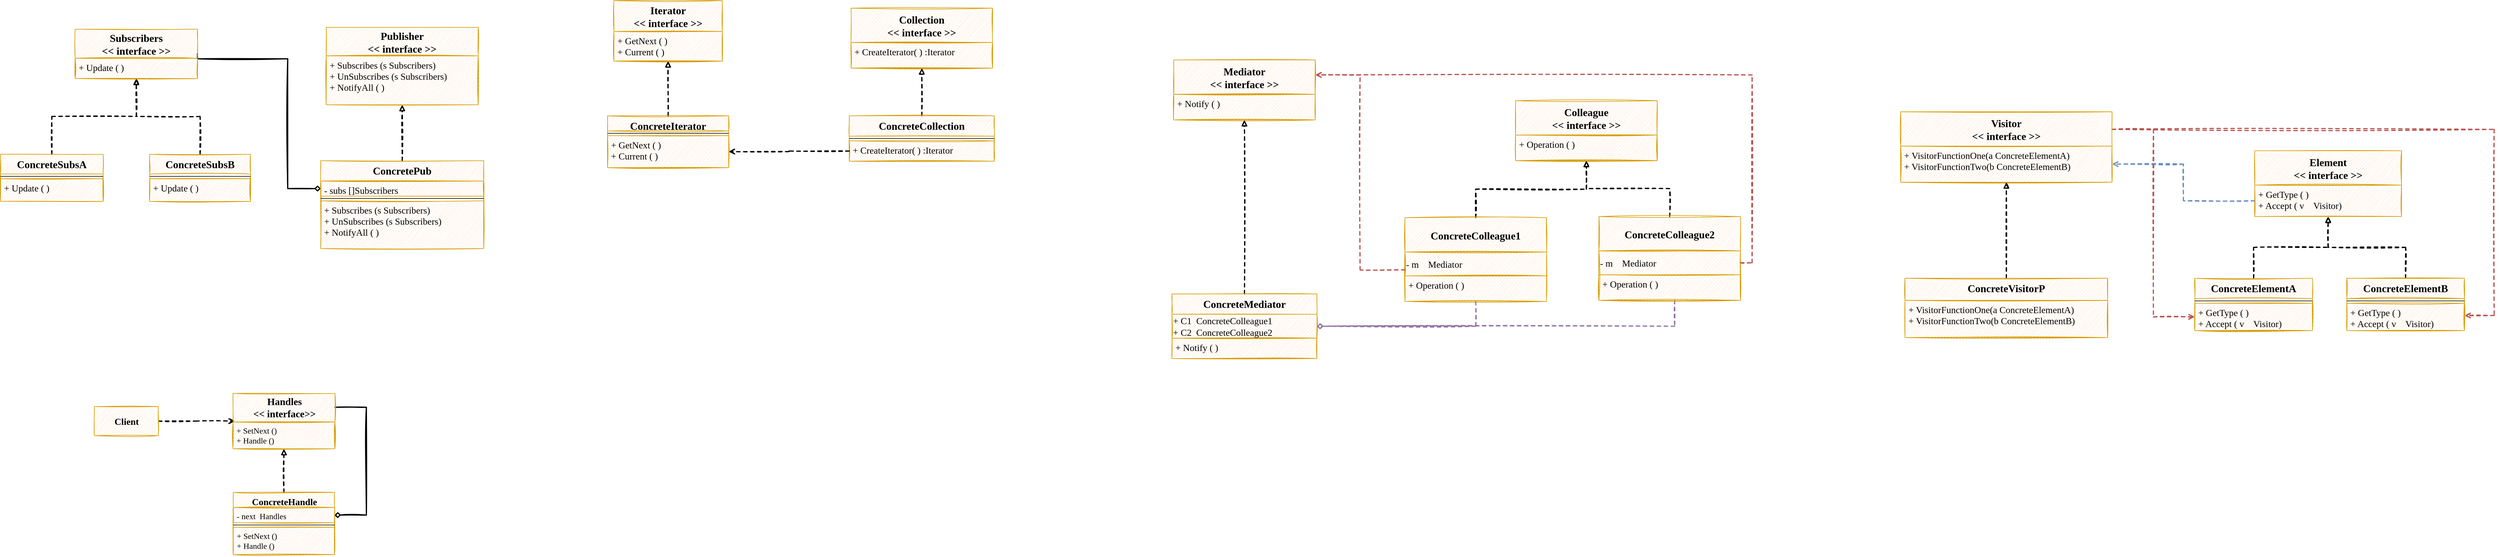 <mxfile version="14.2.9" type="github">
  <diagram id="C5RBs43oDa-KdzZeNtuy" name="Page-1">
    <mxGraphModel dx="2421" dy="2645" grid="0" gridSize="10" guides="1" tooltips="1" connect="1" arrows="1" fold="1" page="0" pageScale="1" pageWidth="827" pageHeight="1169" background="none" math="0" shadow="0">
      <root>
        <mxCell id="WIyWlLk6GJQsqaUBKTNV-0" />
        <mxCell id="WIyWlLk6GJQsqaUBKTNV-1" parent="WIyWlLk6GJQsqaUBKTNV-0" />
        <mxCell id="XIejRgDFtwljpBGYO8t2-9" style="edgeStyle=orthogonalEdgeStyle;rounded=0;sketch=1;orthogonalLoop=1;jettySize=auto;html=1;exitX=1;exitY=0.5;exitDx=0;exitDy=0;entryX=0.018;entryY=-0.029;entryDx=0;entryDy=0;entryPerimeter=0;startSize=26;fontFamily=Comic Sans MS;fontSize=16;jumpSize=6;strokeWidth=2;dashed=1;endArrow=open;endFill=0;" edge="1" parent="WIyWlLk6GJQsqaUBKTNV-1" source="XIejRgDFtwljpBGYO8t2-0" target="XIejRgDFtwljpBGYO8t2-2">
          <mxGeometry relative="1" as="geometry" />
        </mxCell>
        <mxCell id="XIejRgDFtwljpBGYO8t2-0" value="Client" style="html=1;sketch=1;rounded=0;fillColor=#ffe6cc;strokeColor=#d79b00;fontFamily=Comic Sans MS;fontStyle=1;fontSize=16;" vertex="1" parent="WIyWlLk6GJQsqaUBKTNV-1">
          <mxGeometry x="-992" y="-1099.5" width="110" height="50" as="geometry" />
        </mxCell>
        <mxCell id="XIejRgDFtwljpBGYO8t2-12" style="edgeStyle=orthogonalEdgeStyle;rounded=0;sketch=1;jumpSize=6;orthogonalLoop=1;jettySize=auto;html=1;exitX=1;exitY=0.25;exitDx=0;exitDy=0;entryX=1;entryY=0.5;entryDx=0;entryDy=0;startSize=26;endArrow=diamond;endFill=0;strokeWidth=2;fontFamily=Comic Sans MS;fontSize=16;" edge="1" parent="WIyWlLk6GJQsqaUBKTNV-1" source="XIejRgDFtwljpBGYO8t2-1" target="XIejRgDFtwljpBGYO8t2-6">
          <mxGeometry relative="1" as="geometry">
            <Array as="points">
              <mxPoint x="-525" y="-1098" />
              <mxPoint x="-525" y="-913" />
            </Array>
          </mxGeometry>
        </mxCell>
        <mxCell id="XIejRgDFtwljpBGYO8t2-1" value="&lt;font style=&quot;font-size: 17px&quot;&gt;Handles&lt;br&gt;&amp;lt;&amp;lt; interface&amp;gt;&amp;gt;&lt;br&gt;&lt;/font&gt;" style="swimlane;fontStyle=1;childLayout=stackLayout;horizontal=1;startSize=49;fillColor=#ffe6cc;horizontalStack=0;resizeParent=1;resizeParentMax=0;resizeLast=0;collapsible=1;marginBottom=0;rounded=0;sketch=1;strokeColor=#d79b00;html=1;fontFamily=Comic Sans MS;fontSize=16;" vertex="1" parent="WIyWlLk6GJQsqaUBKTNV-1">
          <mxGeometry x="-754" y="-1122" width="175" height="95" as="geometry" />
        </mxCell>
        <mxCell id="XIejRgDFtwljpBGYO8t2-2" value="+ SetNext ()&#xa;+ Handle ()" style="text;strokeColor=#d79b00;fillColor=#ffe6cc;align=left;verticalAlign=top;spacingLeft=4;spacingRight=4;overflow=hidden;rotatable=0;points=[[0,0.5],[1,0.5]];portConstraint=eastwest;sketch=1;fontFamily=Comic Sans MS;fontSize=14;" vertex="1" parent="XIejRgDFtwljpBGYO8t2-1">
          <mxGeometry y="49" width="175" height="46" as="geometry" />
        </mxCell>
        <mxCell id="XIejRgDFtwljpBGYO8t2-11" style="edgeStyle=orthogonalEdgeStyle;rounded=0;sketch=1;jumpSize=6;orthogonalLoop=1;jettySize=auto;html=1;exitX=0.5;exitY=0;exitDx=0;exitDy=0;dashed=1;startSize=26;endArrow=block;endFill=0;strokeWidth=2;fontFamily=Comic Sans MS;fontSize=16;" edge="1" parent="WIyWlLk6GJQsqaUBKTNV-1" source="XIejRgDFtwljpBGYO8t2-5" target="XIejRgDFtwljpBGYO8t2-1">
          <mxGeometry relative="1" as="geometry" />
        </mxCell>
        <mxCell id="XIejRgDFtwljpBGYO8t2-5" value="ConcreteHandle" style="swimlane;fontStyle=1;align=center;verticalAlign=top;childLayout=stackLayout;horizontal=1;startSize=26;horizontalStack=0;resizeParent=1;resizeParentMax=0;resizeLast=0;collapsible=1;marginBottom=0;rounded=0;sketch=1;strokeColor=#d79b00;fillColor=#ffe6cc;fontFamily=Comic Sans MS;fontSize=16;html=1;" vertex="1" parent="WIyWlLk6GJQsqaUBKTNV-1">
          <mxGeometry x="-753.5" y="-952" width="174" height="107" as="geometry" />
        </mxCell>
        <mxCell id="XIejRgDFtwljpBGYO8t2-6" value="- next  Handles" style="text;strokeColor=#d79b00;fillColor=#ffe6cc;align=left;verticalAlign=top;spacingLeft=4;spacingRight=4;overflow=hidden;rotatable=0;points=[[0,0.5],[1,0.5]];portConstraint=eastwest;sketch=1;fontFamily=Comic Sans MS;fontSize=14;" vertex="1" parent="XIejRgDFtwljpBGYO8t2-5">
          <mxGeometry y="26" width="174" height="26" as="geometry" />
        </mxCell>
        <mxCell id="XIejRgDFtwljpBGYO8t2-7" value="" style="line;strokeWidth=1;fillColor=none;align=left;verticalAlign=middle;spacingTop=-1;spacingLeft=3;spacingRight=3;rotatable=0;labelPosition=right;points=[];portConstraint=eastwest;" vertex="1" parent="XIejRgDFtwljpBGYO8t2-5">
          <mxGeometry y="52" width="174" height="8" as="geometry" />
        </mxCell>
        <mxCell id="XIejRgDFtwljpBGYO8t2-8" value="+ SetNext ()&#xa;+ Handle ()" style="text;strokeColor=#d79b00;fillColor=#ffe6cc;align=left;verticalAlign=top;spacingLeft=4;spacingRight=4;overflow=hidden;rotatable=0;points=[[0,0.5],[1,0.5]];portConstraint=eastwest;sketch=1;fontFamily=Comic Sans MS;fontSize=14;" vertex="1" parent="XIejRgDFtwljpBGYO8t2-5">
          <mxGeometry y="60" width="174" height="47" as="geometry" />
        </mxCell>
        <mxCell id="XIejRgDFtwljpBGYO8t2-17" value="Publisher&#xa;&lt;&lt; interface &gt;&gt;" style="swimlane;fontStyle=1;childLayout=stackLayout;horizontal=1;startSize=49;fillColor=#ffe6cc;horizontalStack=0;resizeParent=1;resizeParentMax=0;resizeLast=0;collapsible=1;marginBottom=0;sketch=1;strokeColor=#d79b00;fontFamily=Comic Sans MS;fontSize=18;align=center;" vertex="1" parent="WIyWlLk6GJQsqaUBKTNV-1">
          <mxGeometry x="-594" y="-1751" width="261" height="133" as="geometry" />
        </mxCell>
        <mxCell id="XIejRgDFtwljpBGYO8t2-18" value="+ Subscribes (s Subscribers)&#xa;+ UnSubscribes (s Subscribers)&#xa;+ NotifyAll ( )" style="text;strokeColor=#d79b00;fillColor=#ffe6cc;align=left;verticalAlign=top;spacingLeft=4;spacingRight=4;overflow=hidden;rotatable=0;points=[[0,0.5],[1,0.5]];portConstraint=eastwest;sketch=1;fontFamily=Comic Sans MS;fontSize=16;" vertex="1" parent="XIejRgDFtwljpBGYO8t2-17">
          <mxGeometry y="49" width="261" height="84" as="geometry" />
        </mxCell>
        <mxCell id="XIejRgDFtwljpBGYO8t2-39" style="edgeStyle=orthogonalEdgeStyle;rounded=0;sketch=1;jumpSize=6;orthogonalLoop=1;jettySize=auto;html=1;exitX=1;exitY=0.5;exitDx=0;exitDy=0;entryX=0;entryY=0.5;entryDx=0;entryDy=0;startSize=26;endArrow=diamond;endFill=0;strokeWidth=2;fontFamily=Comic Sans MS;fontSize=16;" edge="1" parent="WIyWlLk6GJQsqaUBKTNV-1" source="XIejRgDFtwljpBGYO8t2-21" target="XIejRgDFtwljpBGYO8t2-26">
          <mxGeometry relative="1" as="geometry">
            <Array as="points">
              <mxPoint x="-660" y="-1697" />
              <mxPoint x="-660" y="-1474" />
            </Array>
          </mxGeometry>
        </mxCell>
        <mxCell id="XIejRgDFtwljpBGYO8t2-21" value="Subscribers&#xa;&lt;&lt; interface &gt;&gt;" style="swimlane;fontStyle=1;childLayout=stackLayout;horizontal=1;startSize=50;fillColor=#ffe6cc;horizontalStack=0;resizeParent=1;resizeParentMax=0;resizeLast=0;collapsible=1;marginBottom=0;sketch=1;strokeColor=#d79b00;fontFamily=Comic Sans MS;fontSize=18;align=center;" vertex="1" parent="WIyWlLk6GJQsqaUBKTNV-1">
          <mxGeometry x="-1025" y="-1748" width="210" height="85" as="geometry" />
        </mxCell>
        <mxCell id="XIejRgDFtwljpBGYO8t2-22" value="+ Update ( )" style="text;strokeColor=#d79b00;fillColor=#ffe6cc;align=left;verticalAlign=top;spacingLeft=4;spacingRight=4;overflow=hidden;rotatable=0;points=[[0,0.5],[1,0.5]];portConstraint=eastwest;sketch=1;fontFamily=Comic Sans MS;fontSize=16;" vertex="1" parent="XIejRgDFtwljpBGYO8t2-21">
          <mxGeometry y="50" width="210" height="35" as="geometry" />
        </mxCell>
        <mxCell id="XIejRgDFtwljpBGYO8t2-38" style="edgeStyle=orthogonalEdgeStyle;rounded=0;sketch=1;jumpSize=6;orthogonalLoop=1;jettySize=auto;html=1;exitX=0.5;exitY=0;exitDx=0;exitDy=0;dashed=1;startSize=26;endArrow=block;endFill=0;strokeWidth=2;fontFamily=Comic Sans MS;fontSize=16;" edge="1" parent="WIyWlLk6GJQsqaUBKTNV-1" source="XIejRgDFtwljpBGYO8t2-25" target="XIejRgDFtwljpBGYO8t2-17">
          <mxGeometry relative="1" as="geometry" />
        </mxCell>
        <mxCell id="XIejRgDFtwljpBGYO8t2-25" value="ConcretePub" style="swimlane;fontStyle=1;align=center;verticalAlign=top;childLayout=stackLayout;horizontal=1;startSize=35;horizontalStack=0;resizeParent=1;resizeParentMax=0;resizeLast=0;collapsible=1;marginBottom=0;sketch=1;strokeColor=#d79b00;fillColor=#ffe6cc;gradientColor=none;fontFamily=Comic Sans MS;fontSize=18;" vertex="1" parent="WIyWlLk6GJQsqaUBKTNV-1">
          <mxGeometry x="-603.5" y="-1522" width="280" height="151" as="geometry" />
        </mxCell>
        <mxCell id="XIejRgDFtwljpBGYO8t2-26" value="- subs []Subscribers" style="text;strokeColor=#d79b00;fillColor=#ffe6cc;align=left;verticalAlign=top;spacingLeft=4;spacingRight=4;overflow=hidden;rotatable=0;points=[[0,0.5],[1,0.5]];portConstraint=eastwest;fontFamily=Comic Sans MS;fontSize=16;sketch=1;" vertex="1" parent="XIejRgDFtwljpBGYO8t2-25">
          <mxGeometry y="35" width="280" height="26" as="geometry" />
        </mxCell>
        <mxCell id="XIejRgDFtwljpBGYO8t2-27" value="" style="line;strokeWidth=1;fillColor=none;align=left;verticalAlign=middle;spacingTop=-1;spacingLeft=3;spacingRight=3;rotatable=0;labelPosition=right;points=[];portConstraint=eastwest;" vertex="1" parent="XIejRgDFtwljpBGYO8t2-25">
          <mxGeometry y="61" width="280" height="8" as="geometry" />
        </mxCell>
        <mxCell id="XIejRgDFtwljpBGYO8t2-28" value="+ Subscribes (s Subscribers)&#xa;+ UnSubscribes (s Subscribers)&#xa;+ NotifyAll ( )" style="text;strokeColor=#d79b00;fillColor=#ffe6cc;align=left;verticalAlign=top;spacingLeft=4;spacingRight=4;overflow=hidden;rotatable=0;points=[[0,0.5],[1,0.5]];portConstraint=eastwest;fontFamily=Comic Sans MS;fontSize=16;sketch=1;" vertex="1" parent="XIejRgDFtwljpBGYO8t2-25">
          <mxGeometry y="69" width="280" height="82" as="geometry" />
        </mxCell>
        <mxCell id="XIejRgDFtwljpBGYO8t2-36" style="edgeStyle=orthogonalEdgeStyle;rounded=0;sketch=1;jumpSize=6;orthogonalLoop=1;jettySize=auto;html=1;exitX=0.5;exitY=0;exitDx=0;exitDy=0;startSize=26;endArrow=block;endFill=0;strokeWidth=2;fontFamily=Comic Sans MS;fontSize=16;dashed=1;" edge="1" parent="WIyWlLk6GJQsqaUBKTNV-1" source="XIejRgDFtwljpBGYO8t2-29" target="XIejRgDFtwljpBGYO8t2-21">
          <mxGeometry relative="1" as="geometry" />
        </mxCell>
        <mxCell id="XIejRgDFtwljpBGYO8t2-29" value="ConcreteSubsA" style="swimlane;fontStyle=1;align=center;verticalAlign=top;childLayout=stackLayout;horizontal=1;startSize=34;horizontalStack=0;resizeParent=1;resizeParentMax=0;resizeLast=0;collapsible=1;marginBottom=0;sketch=1;strokeColor=#d79b00;fillColor=#ffe6cc;gradientColor=none;fontFamily=Comic Sans MS;fontSize=18;" vertex="1" parent="WIyWlLk6GJQsqaUBKTNV-1">
          <mxGeometry x="-1153" y="-1533" width="176" height="81" as="geometry" />
        </mxCell>
        <mxCell id="XIejRgDFtwljpBGYO8t2-31" value="" style="line;strokeWidth=1;fillColor=none;align=left;verticalAlign=middle;spacingTop=-1;spacingLeft=3;spacingRight=3;rotatable=0;labelPosition=right;points=[];portConstraint=eastwest;" vertex="1" parent="XIejRgDFtwljpBGYO8t2-29">
          <mxGeometry y="34" width="176" height="8" as="geometry" />
        </mxCell>
        <mxCell id="XIejRgDFtwljpBGYO8t2-32" value="+ Update ( )" style="text;strokeColor=#d79b00;fillColor=#ffe6cc;align=left;verticalAlign=top;spacingLeft=4;spacingRight=4;overflow=hidden;rotatable=0;points=[[0,0.5],[1,0.5]];portConstraint=eastwest;sketch=1;fontFamily=Comic Sans MS;fontSize=16;" vertex="1" parent="XIejRgDFtwljpBGYO8t2-29">
          <mxGeometry y="42" width="176" height="39" as="geometry" />
        </mxCell>
        <mxCell id="XIejRgDFtwljpBGYO8t2-40" style="edgeStyle=orthogonalEdgeStyle;rounded=0;sketch=1;jumpSize=6;orthogonalLoop=1;jettySize=auto;html=1;exitX=0.5;exitY=0;exitDx=0;exitDy=0;startSize=49;endArrow=block;endFill=0;strokeWidth=2;fontFamily=Comic Sans MS;fontSize=16;dashed=1;" edge="1" parent="WIyWlLk6GJQsqaUBKTNV-1" source="XIejRgDFtwljpBGYO8t2-33" target="XIejRgDFtwljpBGYO8t2-21">
          <mxGeometry relative="1" as="geometry" />
        </mxCell>
        <mxCell id="XIejRgDFtwljpBGYO8t2-33" value="ConcreteSubsB" style="swimlane;fontStyle=1;align=center;verticalAlign=top;childLayout=stackLayout;horizontal=1;startSize=34;horizontalStack=0;resizeParent=1;resizeParentMax=0;resizeLast=0;collapsible=1;marginBottom=0;sketch=1;strokeColor=#d79b00;fillColor=#ffe6cc;gradientColor=none;fontFamily=Comic Sans MS;fontSize=18;" vertex="1" parent="WIyWlLk6GJQsqaUBKTNV-1">
          <mxGeometry x="-897" y="-1533" width="173" height="81" as="geometry" />
        </mxCell>
        <mxCell id="XIejRgDFtwljpBGYO8t2-34" value="" style="line;strokeWidth=1;fillColor=none;align=left;verticalAlign=middle;spacingTop=-1;spacingLeft=3;spacingRight=3;rotatable=0;labelPosition=right;points=[];portConstraint=eastwest;" vertex="1" parent="XIejRgDFtwljpBGYO8t2-33">
          <mxGeometry y="34" width="173" height="8" as="geometry" />
        </mxCell>
        <mxCell id="XIejRgDFtwljpBGYO8t2-35" value="+ Update ( )" style="text;strokeColor=#d79b00;fillColor=#ffe6cc;align=left;verticalAlign=top;spacingLeft=4;spacingRight=4;overflow=hidden;rotatable=0;points=[[0,0.5],[1,0.5]];portConstraint=eastwest;sketch=1;fontFamily=Comic Sans MS;fontSize=16;" vertex="1" parent="XIejRgDFtwljpBGYO8t2-33">
          <mxGeometry y="42" width="173" height="39" as="geometry" />
        </mxCell>
        <mxCell id="XIejRgDFtwljpBGYO8t2-41" value="Iterator&#xa;&lt;&lt; interface &gt;&gt;" style="swimlane;fontStyle=1;childLayout=stackLayout;horizontal=1;startSize=53;fillColor=#ffe6cc;horizontalStack=0;resizeParent=1;resizeParentMax=0;resizeLast=0;collapsible=1;marginBottom=0;sketch=1;strokeColor=#d79b00;fontFamily=Comic Sans MS;fontSize=18;align=center;" vertex="1" parent="WIyWlLk6GJQsqaUBKTNV-1">
          <mxGeometry x="-100" y="-1797" width="186" height="104" as="geometry" />
        </mxCell>
        <mxCell id="XIejRgDFtwljpBGYO8t2-42" value="+ GetNext ( )&#xa;+ Current ( )&#xa;" style="text;strokeColor=#d79b00;fillColor=#ffe6cc;align=left;verticalAlign=top;spacingLeft=4;spacingRight=4;overflow=hidden;rotatable=0;points=[[0,0.5],[1,0.5]];portConstraint=eastwest;fontFamily=Comic Sans MS;fontSize=16;sketch=1;" vertex="1" parent="XIejRgDFtwljpBGYO8t2-41">
          <mxGeometry y="53" width="186" height="51" as="geometry" />
        </mxCell>
        <mxCell id="XIejRgDFtwljpBGYO8t2-45" value="Collection&#xa;&lt;&lt; interface &gt;&gt;" style="swimlane;fontStyle=1;childLayout=stackLayout;horizontal=1;startSize=59;fillColor=#ffe6cc;horizontalStack=0;resizeParent=1;resizeParentMax=0;resizeLast=0;collapsible=1;marginBottom=0;sketch=1;strokeColor=#d79b00;fontFamily=Comic Sans MS;fontSize=18;align=center;" vertex="1" parent="WIyWlLk6GJQsqaUBKTNV-1">
          <mxGeometry x="307" y="-1784" width="243" height="103" as="geometry" />
        </mxCell>
        <mxCell id="XIejRgDFtwljpBGYO8t2-46" value="+ CreateIterator( ) :Iterator" style="text;strokeColor=#d79b00;fillColor=#ffe6cc;align=left;verticalAlign=top;spacingLeft=4;spacingRight=4;overflow=hidden;rotatable=0;points=[[0,0.5],[1,0.5]];portConstraint=eastwest;fontFamily=Comic Sans MS;fontSize=16;sketch=1;" vertex="1" parent="XIejRgDFtwljpBGYO8t2-45">
          <mxGeometry y="59" width="243" height="44" as="geometry" />
        </mxCell>
        <mxCell id="XIejRgDFtwljpBGYO8t2-61" style="edgeStyle=orthogonalEdgeStyle;rounded=0;sketch=1;jumpSize=6;orthogonalLoop=1;jettySize=auto;html=1;exitX=0.5;exitY=0;exitDx=0;exitDy=0;dashed=1;startSize=26;endArrow=block;endFill=0;strokeWidth=2;fontFamily=Comic Sans MS;fontSize=16;" edge="1" parent="WIyWlLk6GJQsqaUBKTNV-1" source="XIejRgDFtwljpBGYO8t2-49" target="XIejRgDFtwljpBGYO8t2-41">
          <mxGeometry relative="1" as="geometry" />
        </mxCell>
        <mxCell id="XIejRgDFtwljpBGYO8t2-49" value="ConcreteIterator" style="swimlane;fontStyle=1;align=center;verticalAlign=top;childLayout=stackLayout;horizontal=1;startSize=26;horizontalStack=0;resizeParent=1;resizeParentMax=0;resizeLast=0;collapsible=1;marginBottom=0;sketch=1;strokeColor=#d79b00;fillColor=#ffe6cc;fontFamily=Comic Sans MS;fontSize=18;" vertex="1" parent="WIyWlLk6GJQsqaUBKTNV-1">
          <mxGeometry x="-111" y="-1599" width="208" height="89" as="geometry" />
        </mxCell>
        <mxCell id="XIejRgDFtwljpBGYO8t2-51" value="" style="line;strokeWidth=1;fillColor=none;align=left;verticalAlign=middle;spacingTop=-1;spacingLeft=3;spacingRight=3;rotatable=0;labelPosition=right;points=[];portConstraint=eastwest;" vertex="1" parent="XIejRgDFtwljpBGYO8t2-49">
          <mxGeometry y="26" width="208" height="8" as="geometry" />
        </mxCell>
        <mxCell id="XIejRgDFtwljpBGYO8t2-52" value="+ GetNext ( )&#xa;+ Current ( )&#xa;" style="text;strokeColor=#d79b00;fillColor=#ffe6cc;align=left;verticalAlign=top;spacingLeft=4;spacingRight=4;overflow=hidden;rotatable=0;points=[[0,0.5],[1,0.5]];portConstraint=eastwest;fontFamily=Comic Sans MS;fontSize=16;sketch=1;" vertex="1" parent="XIejRgDFtwljpBGYO8t2-49">
          <mxGeometry y="34" width="208" height="55" as="geometry" />
        </mxCell>
        <mxCell id="XIejRgDFtwljpBGYO8t2-62" style="edgeStyle=orthogonalEdgeStyle;rounded=0;sketch=1;jumpSize=6;orthogonalLoop=1;jettySize=auto;html=1;exitX=0.5;exitY=0;exitDx=0;exitDy=0;dashed=1;startSize=26;endArrow=block;endFill=0;strokeWidth=2;fontFamily=Comic Sans MS;fontSize=16;" edge="1" parent="WIyWlLk6GJQsqaUBKTNV-1" source="XIejRgDFtwljpBGYO8t2-57" target="XIejRgDFtwljpBGYO8t2-45">
          <mxGeometry relative="1" as="geometry" />
        </mxCell>
        <mxCell id="XIejRgDFtwljpBGYO8t2-57" value="ConcreteCollection" style="swimlane;fontStyle=1;align=center;verticalAlign=top;childLayout=stackLayout;horizontal=1;startSize=35;horizontalStack=0;resizeParent=1;resizeParentMax=0;resizeLast=0;collapsible=1;marginBottom=0;sketch=1;strokeColor=#d79b00;fillColor=#ffe6cc;fontFamily=Comic Sans MS;fontSize=18;" vertex="1" parent="WIyWlLk6GJQsqaUBKTNV-1">
          <mxGeometry x="304" y="-1599" width="249" height="78" as="geometry" />
        </mxCell>
        <mxCell id="XIejRgDFtwljpBGYO8t2-59" value="" style="line;strokeWidth=1;fillColor=none;align=left;verticalAlign=middle;spacingTop=-1;spacingLeft=3;spacingRight=3;rotatable=0;labelPosition=right;points=[];portConstraint=eastwest;" vertex="1" parent="XIejRgDFtwljpBGYO8t2-57">
          <mxGeometry y="35" width="249" height="8" as="geometry" />
        </mxCell>
        <mxCell id="XIejRgDFtwljpBGYO8t2-60" value="+ CreateIterator( ) :Iterator" style="text;strokeColor=#d79b00;fillColor=#ffe6cc;align=left;verticalAlign=top;spacingLeft=4;spacingRight=4;overflow=hidden;rotatable=0;points=[[0,0.5],[1,0.5]];portConstraint=eastwest;fontFamily=Comic Sans MS;fontSize=16;sketch=1;" vertex="1" parent="XIejRgDFtwljpBGYO8t2-57">
          <mxGeometry y="43" width="249" height="35" as="geometry" />
        </mxCell>
        <mxCell id="XIejRgDFtwljpBGYO8t2-63" style="edgeStyle=orthogonalEdgeStyle;rounded=0;sketch=1;jumpSize=6;orthogonalLoop=1;jettySize=auto;html=1;exitX=0;exitY=0.5;exitDx=0;exitDy=0;dashed=1;startSize=26;endArrow=open;endFill=0;strokeWidth=2;fontFamily=Comic Sans MS;fontSize=16;" edge="1" parent="WIyWlLk6GJQsqaUBKTNV-1" source="XIejRgDFtwljpBGYO8t2-60" target="XIejRgDFtwljpBGYO8t2-52">
          <mxGeometry relative="1" as="geometry" />
        </mxCell>
        <mxCell id="XIejRgDFtwljpBGYO8t2-64" value="Mediator&#xa;&lt;&lt; interface &gt;&gt;" style="swimlane;fontStyle=1;childLayout=stackLayout;horizontal=1;startSize=59;fillColor=#ffe6cc;horizontalStack=0;resizeParent=1;resizeParentMax=0;resizeLast=0;collapsible=1;marginBottom=0;sketch=1;strokeColor=#d79b00;fontFamily=Comic Sans MS;fontSize=18;align=center;" vertex="1" parent="WIyWlLk6GJQsqaUBKTNV-1">
          <mxGeometry x="861" y="-1695" width="243" height="103" as="geometry" />
        </mxCell>
        <mxCell id="XIejRgDFtwljpBGYO8t2-65" value="+ Notify ( )" style="text;strokeColor=#d79b00;fillColor=#ffe6cc;align=left;verticalAlign=top;spacingLeft=4;spacingRight=4;overflow=hidden;rotatable=0;points=[[0,0.5],[1,0.5]];portConstraint=eastwest;fontFamily=Comic Sans MS;fontSize=16;sketch=1;" vertex="1" parent="XIejRgDFtwljpBGYO8t2-64">
          <mxGeometry y="59" width="243" height="44" as="geometry" />
        </mxCell>
        <mxCell id="XIejRgDFtwljpBGYO8t2-66" value="Colleague&#xa;&lt;&lt; interface &gt;&gt;" style="swimlane;fontStyle=1;childLayout=stackLayout;horizontal=1;startSize=59;fillColor=#ffe6cc;horizontalStack=0;resizeParent=1;resizeParentMax=0;resizeLast=0;collapsible=1;marginBottom=0;sketch=1;strokeColor=#d79b00;fontFamily=Comic Sans MS;fontSize=18;align=center;" vertex="1" parent="WIyWlLk6GJQsqaUBKTNV-1">
          <mxGeometry x="1448" y="-1625" width="243" height="103" as="geometry" />
        </mxCell>
        <mxCell id="XIejRgDFtwljpBGYO8t2-67" value="+ Operation ( )" style="text;strokeColor=#d79b00;fillColor=#ffe6cc;align=left;verticalAlign=top;spacingLeft=4;spacingRight=4;overflow=hidden;rotatable=0;points=[[0,0.5],[1,0.5]];portConstraint=eastwest;fontFamily=Comic Sans MS;fontSize=16;sketch=1;" vertex="1" parent="XIejRgDFtwljpBGYO8t2-66">
          <mxGeometry y="59" width="243" height="44" as="geometry" />
        </mxCell>
        <mxCell id="XIejRgDFtwljpBGYO8t2-81" style="edgeStyle=orthogonalEdgeStyle;rounded=0;sketch=1;jumpSize=6;orthogonalLoop=1;jettySize=auto;html=1;exitX=0.5;exitY=0;exitDx=0;exitDy=0;dashed=1;startSize=26;endArrow=block;endFill=0;strokeWidth=2;fontFamily=Comic Sans MS;fontSize=16;" edge="1" parent="WIyWlLk6GJQsqaUBKTNV-1" source="XIejRgDFtwljpBGYO8t2-68" target="XIejRgDFtwljpBGYO8t2-64">
          <mxGeometry relative="1" as="geometry" />
        </mxCell>
        <mxCell id="XIejRgDFtwljpBGYO8t2-68" value="ConcreteMediator" style="swimlane;fontStyle=1;align=center;verticalAlign=top;childLayout=stackLayout;horizontal=1;startSize=35;horizontalStack=0;resizeParent=1;resizeParentMax=0;resizeLast=0;collapsible=1;marginBottom=0;sketch=1;strokeColor=#d79b00;fillColor=#ffe6cc;fontFamily=Comic Sans MS;fontSize=18;" vertex="1" parent="WIyWlLk6GJQsqaUBKTNV-1">
          <mxGeometry x="858" y="-1293" width="249" height="111" as="geometry" />
        </mxCell>
        <mxCell id="XIejRgDFtwljpBGYO8t2-74" value="&lt;div&gt;&lt;span&gt;+ C1&amp;nbsp; ConcreteColleague1&amp;nbsp;&lt;/span&gt;&lt;/div&gt;&lt;div&gt;&lt;span&gt;+ C2&amp;nbsp; ConcreteColleague2&lt;/span&gt;&lt;/div&gt;" style="html=1;sketch=1;startSize=26;strokeColor=#d79b00;fillColor=#ffe6cc;fontFamily=Comic Sans MS;fontSize=16;align=left;" vertex="1" parent="XIejRgDFtwljpBGYO8t2-68">
          <mxGeometry y="35" width="249" height="41" as="geometry" />
        </mxCell>
        <mxCell id="XIejRgDFtwljpBGYO8t2-70" value="+ Notify ( )" style="text;strokeColor=#d79b00;fillColor=#ffe6cc;align=left;verticalAlign=top;spacingLeft=4;spacingRight=4;overflow=hidden;rotatable=0;points=[[0,0.5],[1,0.5]];portConstraint=eastwest;fontFamily=Comic Sans MS;fontSize=16;sketch=1;" vertex="1" parent="XIejRgDFtwljpBGYO8t2-68">
          <mxGeometry y="76" width="249" height="35" as="geometry" />
        </mxCell>
        <mxCell id="XIejRgDFtwljpBGYO8t2-79" style="edgeStyle=orthogonalEdgeStyle;rounded=0;sketch=1;jumpSize=6;orthogonalLoop=1;jettySize=auto;html=1;exitX=0.5;exitY=0;exitDx=0;exitDy=0;dashed=1;startSize=26;endArrow=block;endFill=0;strokeWidth=2;fontFamily=Comic Sans MS;fontSize=16;" edge="1" parent="WIyWlLk6GJQsqaUBKTNV-1" source="XIejRgDFtwljpBGYO8t2-71" target="XIejRgDFtwljpBGYO8t2-66">
          <mxGeometry relative="1" as="geometry" />
        </mxCell>
        <mxCell id="XIejRgDFtwljpBGYO8t2-87" style="edgeStyle=orthogonalEdgeStyle;rounded=0;sketch=1;jumpSize=6;orthogonalLoop=1;jettySize=auto;html=1;entryX=1;entryY=0.5;entryDx=0;entryDy=0;dashed=1;startSize=26;endArrow=diamond;endFill=0;strokeWidth=2;fontFamily=Comic Sans MS;fontSize=16;fillColor=#e1d5e7;strokeColor=#9673a6;" edge="1" parent="WIyWlLk6GJQsqaUBKTNV-1" source="XIejRgDFtwljpBGYO8t2-71" target="XIejRgDFtwljpBGYO8t2-74">
          <mxGeometry relative="1" as="geometry">
            <Array as="points">
              <mxPoint x="1380" y="-1237" />
            </Array>
          </mxGeometry>
        </mxCell>
        <mxCell id="XIejRgDFtwljpBGYO8t2-71" value="ConcreteColleague1" style="swimlane;fontStyle=1;childLayout=stackLayout;horizontal=1;startSize=59;fillColor=#ffe6cc;horizontalStack=0;resizeParent=1;resizeParentMax=0;resizeLast=0;collapsible=1;marginBottom=0;sketch=1;strokeColor=#d79b00;fontFamily=Comic Sans MS;fontSize=18;align=center;" vertex="1" parent="WIyWlLk6GJQsqaUBKTNV-1">
          <mxGeometry x="1258" y="-1424" width="243" height="144" as="geometry" />
        </mxCell>
        <mxCell id="XIejRgDFtwljpBGYO8t2-77" value="- m&amp;nbsp; &amp;nbsp; Mediator" style="html=1;sketch=1;startSize=26;strokeColor=#d79b00;fillColor=#ffe6cc;fontFamily=Comic Sans MS;fontSize=16;align=left;" vertex="1" parent="XIejRgDFtwljpBGYO8t2-71">
          <mxGeometry y="59" width="243" height="41" as="geometry" />
        </mxCell>
        <mxCell id="XIejRgDFtwljpBGYO8t2-72" value="+ Operation ( )" style="text;strokeColor=#d79b00;fillColor=#ffe6cc;align=left;verticalAlign=top;spacingLeft=4;spacingRight=4;overflow=hidden;rotatable=0;points=[[0,0.5],[1,0.5]];portConstraint=eastwest;fontFamily=Comic Sans MS;fontSize=16;sketch=1;" vertex="1" parent="XIejRgDFtwljpBGYO8t2-71">
          <mxGeometry y="100" width="243" height="44" as="geometry" />
        </mxCell>
        <mxCell id="XIejRgDFtwljpBGYO8t2-80" style="edgeStyle=orthogonalEdgeStyle;rounded=0;sketch=1;jumpSize=6;orthogonalLoop=1;jettySize=auto;html=1;exitX=0.5;exitY=0;exitDx=0;exitDy=0;dashed=1;startSize=26;endArrow=block;endFill=0;strokeWidth=2;fontFamily=Comic Sans MS;fontSize=16;" edge="1" parent="WIyWlLk6GJQsqaUBKTNV-1" source="XIejRgDFtwljpBGYO8t2-75" target="XIejRgDFtwljpBGYO8t2-66">
          <mxGeometry relative="1" as="geometry" />
        </mxCell>
        <mxCell id="XIejRgDFtwljpBGYO8t2-88" style="edgeStyle=orthogonalEdgeStyle;rounded=0;sketch=1;jumpSize=6;orthogonalLoop=1;jettySize=auto;html=1;entryX=1;entryY=0.5;entryDx=0;entryDy=0;dashed=1;startSize=26;endArrow=diamond;endFill=0;strokeWidth=2;fontFamily=Comic Sans MS;fontSize=16;fillColor=#e1d5e7;strokeColor=#9673a6;" edge="1" parent="WIyWlLk6GJQsqaUBKTNV-1" source="XIejRgDFtwljpBGYO8t2-75" target="XIejRgDFtwljpBGYO8t2-74">
          <mxGeometry relative="1" as="geometry">
            <Array as="points">
              <mxPoint x="1721" y="-1237" />
            </Array>
          </mxGeometry>
        </mxCell>
        <mxCell id="XIejRgDFtwljpBGYO8t2-75" value="ConcreteColleague2" style="swimlane;fontStyle=1;childLayout=stackLayout;horizontal=1;startSize=59;fillColor=#ffe6cc;horizontalStack=0;resizeParent=1;resizeParentMax=0;resizeLast=0;collapsible=1;marginBottom=0;sketch=1;strokeColor=#d79b00;fontFamily=Comic Sans MS;fontSize=18;align=center;" vertex="1" parent="WIyWlLk6GJQsqaUBKTNV-1">
          <mxGeometry x="1591" y="-1426" width="243" height="144" as="geometry" />
        </mxCell>
        <mxCell id="XIejRgDFtwljpBGYO8t2-78" value="- m&amp;nbsp; &amp;nbsp; Mediator" style="html=1;sketch=1;startSize=26;strokeColor=#d79b00;fillColor=#ffe6cc;fontFamily=Comic Sans MS;fontSize=16;align=left;" vertex="1" parent="XIejRgDFtwljpBGYO8t2-75">
          <mxGeometry y="59" width="243" height="41" as="geometry" />
        </mxCell>
        <mxCell id="XIejRgDFtwljpBGYO8t2-76" value="+ Operation ( )" style="text;strokeColor=#d79b00;fillColor=#ffe6cc;align=left;verticalAlign=top;spacingLeft=4;spacingRight=4;overflow=hidden;rotatable=0;points=[[0,0.5],[1,0.5]];portConstraint=eastwest;fontFamily=Comic Sans MS;fontSize=16;sketch=1;" vertex="1" parent="XIejRgDFtwljpBGYO8t2-75">
          <mxGeometry y="100" width="243" height="44" as="geometry" />
        </mxCell>
        <mxCell id="XIejRgDFtwljpBGYO8t2-83" style="edgeStyle=orthogonalEdgeStyle;rounded=0;sketch=1;jumpSize=6;orthogonalLoop=1;jettySize=auto;html=1;exitX=0;exitY=0.75;exitDx=0;exitDy=0;entryX=1;entryY=0.25;entryDx=0;entryDy=0;dashed=1;startSize=26;endArrow=open;endFill=0;strokeWidth=2;fontFamily=Comic Sans MS;fontSize=16;fillColor=#f8cecc;strokeColor=#b85450;" edge="1" parent="WIyWlLk6GJQsqaUBKTNV-1" source="XIejRgDFtwljpBGYO8t2-77" target="XIejRgDFtwljpBGYO8t2-64">
          <mxGeometry relative="1" as="geometry" />
        </mxCell>
        <mxCell id="XIejRgDFtwljpBGYO8t2-84" style="edgeStyle=orthogonalEdgeStyle;rounded=0;sketch=1;jumpSize=6;orthogonalLoop=1;jettySize=auto;html=1;exitX=1;exitY=0.5;exitDx=0;exitDy=0;entryX=1;entryY=0.25;entryDx=0;entryDy=0;dashed=1;startSize=26;endArrow=open;endFill=0;strokeWidth=2;fontFamily=Comic Sans MS;fontSize=16;fillColor=#f8cecc;strokeColor=#b85450;" edge="1" parent="WIyWlLk6GJQsqaUBKTNV-1" source="XIejRgDFtwljpBGYO8t2-78" target="XIejRgDFtwljpBGYO8t2-64">
          <mxGeometry relative="1" as="geometry" />
        </mxCell>
        <mxCell id="XIejRgDFtwljpBGYO8t2-107" style="edgeStyle=orthogonalEdgeStyle;rounded=0;sketch=1;jumpSize=6;orthogonalLoop=1;jettySize=auto;html=1;exitX=1;exitY=0.25;exitDx=0;exitDy=0;dashed=1;startSize=26;endArrow=open;endFill=0;strokeWidth=2;fontFamily=Comic Sans MS;fontSize=16;fillColor=#f8cecc;strokeColor=#b85450;" edge="1" parent="WIyWlLk6GJQsqaUBKTNV-1" source="XIejRgDFtwljpBGYO8t2-89" target="XIejRgDFtwljpBGYO8t2-96">
          <mxGeometry relative="1" as="geometry" />
        </mxCell>
        <mxCell id="XIejRgDFtwljpBGYO8t2-108" style="edgeStyle=orthogonalEdgeStyle;rounded=0;sketch=1;jumpSize=6;orthogonalLoop=1;jettySize=auto;html=1;exitX=1;exitY=0.25;exitDx=0;exitDy=0;dashed=1;startSize=26;endArrow=open;endFill=0;strokeWidth=2;fontFamily=Comic Sans MS;fontSize=16;fillColor=#f8cecc;strokeColor=#b85450;" edge="1" parent="WIyWlLk6GJQsqaUBKTNV-1" source="XIejRgDFtwljpBGYO8t2-89" target="XIejRgDFtwljpBGYO8t2-99">
          <mxGeometry relative="1" as="geometry">
            <mxPoint x="3089" y="-1256" as="targetPoint" />
            <Array as="points">
              <mxPoint x="3128" y="-1576" />
              <mxPoint x="3128" y="-1256" />
            </Array>
          </mxGeometry>
        </mxCell>
        <mxCell id="XIejRgDFtwljpBGYO8t2-89" value="Visitor&#xa;&lt;&lt; interface &gt;&gt;" style="swimlane;fontStyle=1;childLayout=stackLayout;horizontal=1;startSize=59;fillColor=#ffe6cc;horizontalStack=0;resizeParent=1;resizeParentMax=0;resizeLast=0;collapsible=1;marginBottom=0;sketch=1;strokeColor=#d79b00;fontFamily=Comic Sans MS;fontSize=18;align=center;" vertex="1" parent="WIyWlLk6GJQsqaUBKTNV-1">
          <mxGeometry x="2109" y="-1606" width="363" height="121" as="geometry" />
        </mxCell>
        <mxCell id="XIejRgDFtwljpBGYO8t2-90" value="+ VisitorFunctionOne(a ConcreteElementA)&#xa;+ VisitorFunctionTwo(b ConcreteElementB)" style="text;strokeColor=#d79b00;fillColor=#ffe6cc;align=left;verticalAlign=top;spacingLeft=4;spacingRight=4;overflow=hidden;rotatable=0;points=[[0,0.5],[1,0.5]];portConstraint=eastwest;fontFamily=Comic Sans MS;fontSize=16;sketch=1;" vertex="1" parent="XIejRgDFtwljpBGYO8t2-89">
          <mxGeometry y="59" width="363" height="62" as="geometry" />
        </mxCell>
        <mxCell id="XIejRgDFtwljpBGYO8t2-91" value="Element&#xa;&lt;&lt; interface &gt;&gt;" style="swimlane;fontStyle=1;childLayout=stackLayout;horizontal=1;startSize=59;fillColor=#ffe6cc;horizontalStack=0;resizeParent=1;resizeParentMax=0;resizeLast=0;collapsible=1;marginBottom=0;sketch=1;strokeColor=#d79b00;fontFamily=Comic Sans MS;fontSize=18;align=center;" vertex="1" parent="WIyWlLk6GJQsqaUBKTNV-1">
          <mxGeometry x="2717" y="-1539" width="252" height="113" as="geometry" />
        </mxCell>
        <mxCell id="XIejRgDFtwljpBGYO8t2-92" value="+ GetType ( )&#xa;+ Accept ( v    Visitor)" style="text;strokeColor=#d79b00;fillColor=#ffe6cc;align=left;verticalAlign=top;spacingLeft=4;spacingRight=4;overflow=hidden;rotatable=0;points=[[0,0.5],[1,0.5]];portConstraint=eastwest;fontFamily=Comic Sans MS;fontSize=16;sketch=1;" vertex="1" parent="XIejRgDFtwljpBGYO8t2-91">
          <mxGeometry y="59" width="252" height="54" as="geometry" />
        </mxCell>
        <mxCell id="XIejRgDFtwljpBGYO8t2-105" style="edgeStyle=orthogonalEdgeStyle;rounded=0;sketch=1;jumpSize=6;orthogonalLoop=1;jettySize=auto;html=1;exitX=0.5;exitY=0;exitDx=0;exitDy=0;dashed=1;startSize=26;endArrow=block;endFill=0;strokeWidth=2;fontFamily=Comic Sans MS;fontSize=16;" edge="1" parent="WIyWlLk6GJQsqaUBKTNV-1" source="XIejRgDFtwljpBGYO8t2-93" target="XIejRgDFtwljpBGYO8t2-91">
          <mxGeometry relative="1" as="geometry" />
        </mxCell>
        <mxCell id="XIejRgDFtwljpBGYO8t2-93" value="ConcreteElementA" style="swimlane;fontStyle=1;align=center;verticalAlign=top;childLayout=stackLayout;horizontal=1;startSize=35;horizontalStack=0;resizeParent=1;resizeParentMax=0;resizeLast=0;collapsible=1;marginBottom=0;sketch=1;strokeColor=#d79b00;fillColor=#ffe6cc;fontFamily=Comic Sans MS;fontSize=18;" vertex="1" parent="WIyWlLk6GJQsqaUBKTNV-1">
          <mxGeometry x="2614" y="-1320" width="202" height="90" as="geometry" />
        </mxCell>
        <mxCell id="XIejRgDFtwljpBGYO8t2-95" value="" style="line;strokeWidth=1;fillColor=none;align=left;verticalAlign=middle;spacingTop=-1;spacingLeft=3;spacingRight=3;rotatable=0;labelPosition=right;points=[];portConstraint=eastwest;" vertex="1" parent="XIejRgDFtwljpBGYO8t2-93">
          <mxGeometry y="35" width="202" height="8" as="geometry" />
        </mxCell>
        <mxCell id="XIejRgDFtwljpBGYO8t2-96" value="+ GetType ( )&#xa;+ Accept ( v    Visitor)" style="text;strokeColor=#d79b00;fillColor=#ffe6cc;align=left;verticalAlign=top;spacingLeft=4;spacingRight=4;overflow=hidden;rotatable=0;points=[[0,0.5],[1,0.5]];portConstraint=eastwest;fontFamily=Comic Sans MS;fontSize=16;sketch=1;" vertex="1" parent="XIejRgDFtwljpBGYO8t2-93">
          <mxGeometry y="43" width="202" height="47" as="geometry" />
        </mxCell>
        <mxCell id="XIejRgDFtwljpBGYO8t2-106" style="edgeStyle=orthogonalEdgeStyle;rounded=0;sketch=1;jumpSize=6;orthogonalLoop=1;jettySize=auto;html=1;exitX=0.5;exitY=0;exitDx=0;exitDy=0;dashed=1;startSize=26;endArrow=block;endFill=0;strokeWidth=2;fontFamily=Comic Sans MS;fontSize=16;" edge="1" parent="WIyWlLk6GJQsqaUBKTNV-1" source="XIejRgDFtwljpBGYO8t2-97" target="XIejRgDFtwljpBGYO8t2-91">
          <mxGeometry relative="1" as="geometry" />
        </mxCell>
        <mxCell id="XIejRgDFtwljpBGYO8t2-97" value="ConcreteElementB" style="swimlane;fontStyle=1;align=center;verticalAlign=top;childLayout=stackLayout;horizontal=1;startSize=35;horizontalStack=0;resizeParent=1;resizeParentMax=0;resizeLast=0;collapsible=1;marginBottom=0;sketch=1;strokeColor=#d79b00;fillColor=#ffe6cc;fontFamily=Comic Sans MS;fontSize=18;" vertex="1" parent="WIyWlLk6GJQsqaUBKTNV-1">
          <mxGeometry x="2875" y="-1320" width="202" height="90" as="geometry" />
        </mxCell>
        <mxCell id="XIejRgDFtwljpBGYO8t2-98" value="" style="line;strokeWidth=1;fillColor=none;align=left;verticalAlign=middle;spacingTop=-1;spacingLeft=3;spacingRight=3;rotatable=0;labelPosition=right;points=[];portConstraint=eastwest;" vertex="1" parent="XIejRgDFtwljpBGYO8t2-97">
          <mxGeometry y="35" width="202" height="8" as="geometry" />
        </mxCell>
        <mxCell id="XIejRgDFtwljpBGYO8t2-99" value="+ GetType ( )&#xa;+ Accept ( v    Visitor)" style="text;strokeColor=#d79b00;fillColor=#ffe6cc;align=left;verticalAlign=top;spacingLeft=4;spacingRight=4;overflow=hidden;rotatable=0;points=[[0,0.5],[1,0.5]];portConstraint=eastwest;fontFamily=Comic Sans MS;fontSize=16;sketch=1;" vertex="1" parent="XIejRgDFtwljpBGYO8t2-97">
          <mxGeometry y="43" width="202" height="47" as="geometry" />
        </mxCell>
        <mxCell id="XIejRgDFtwljpBGYO8t2-104" style="edgeStyle=orthogonalEdgeStyle;rounded=0;sketch=1;jumpSize=6;orthogonalLoop=1;jettySize=auto;html=1;exitX=0.5;exitY=0;exitDx=0;exitDy=0;dashed=1;startSize=26;endArrow=block;endFill=0;strokeWidth=2;fontFamily=Comic Sans MS;fontSize=16;" edge="1" parent="WIyWlLk6GJQsqaUBKTNV-1" source="XIejRgDFtwljpBGYO8t2-100" target="XIejRgDFtwljpBGYO8t2-89">
          <mxGeometry relative="1" as="geometry" />
        </mxCell>
        <mxCell id="XIejRgDFtwljpBGYO8t2-100" value="ConcreteVisitorP" style="swimlane;fontStyle=1;align=center;verticalAlign=top;childLayout=stackLayout;horizontal=1;startSize=38;horizontalStack=0;resizeParent=1;resizeParentMax=0;resizeLast=0;collapsible=1;marginBottom=0;sketch=1;strokeColor=#d79b00;fillColor=#ffe6cc;fontFamily=Comic Sans MS;fontSize=18;" vertex="1" parent="WIyWlLk6GJQsqaUBKTNV-1">
          <mxGeometry x="2116.5" y="-1320" width="348" height="102" as="geometry" />
        </mxCell>
        <mxCell id="XIejRgDFtwljpBGYO8t2-102" value="+ VisitorFunctionOne(a ConcreteElementA)&#xa;+ VisitorFunctionTwo(b ConcreteElementB)" style="text;strokeColor=#d79b00;fillColor=#ffe6cc;align=left;verticalAlign=top;spacingLeft=4;spacingRight=4;overflow=hidden;rotatable=0;points=[[0,0.5],[1,0.5]];portConstraint=eastwest;fontFamily=Comic Sans MS;fontSize=16;sketch=1;" vertex="1" parent="XIejRgDFtwljpBGYO8t2-100">
          <mxGeometry y="38" width="348" height="64" as="geometry" />
        </mxCell>
        <mxCell id="XIejRgDFtwljpBGYO8t2-110" style="edgeStyle=orthogonalEdgeStyle;rounded=0;sketch=1;jumpSize=6;orthogonalLoop=1;jettySize=auto;html=1;exitX=0;exitY=0.5;exitDx=0;exitDy=0;entryX=1;entryY=0.5;entryDx=0;entryDy=0;dashed=1;startSize=26;endArrow=open;endFill=0;strokeWidth=2;fontFamily=Comic Sans MS;fontSize=16;fillColor=#dae8fc;strokeColor=#6c8ebf;" edge="1" parent="WIyWlLk6GJQsqaUBKTNV-1" source="XIejRgDFtwljpBGYO8t2-92" target="XIejRgDFtwljpBGYO8t2-90">
          <mxGeometry relative="1" as="geometry" />
        </mxCell>
      </root>
    </mxGraphModel>
  </diagram>
</mxfile>
